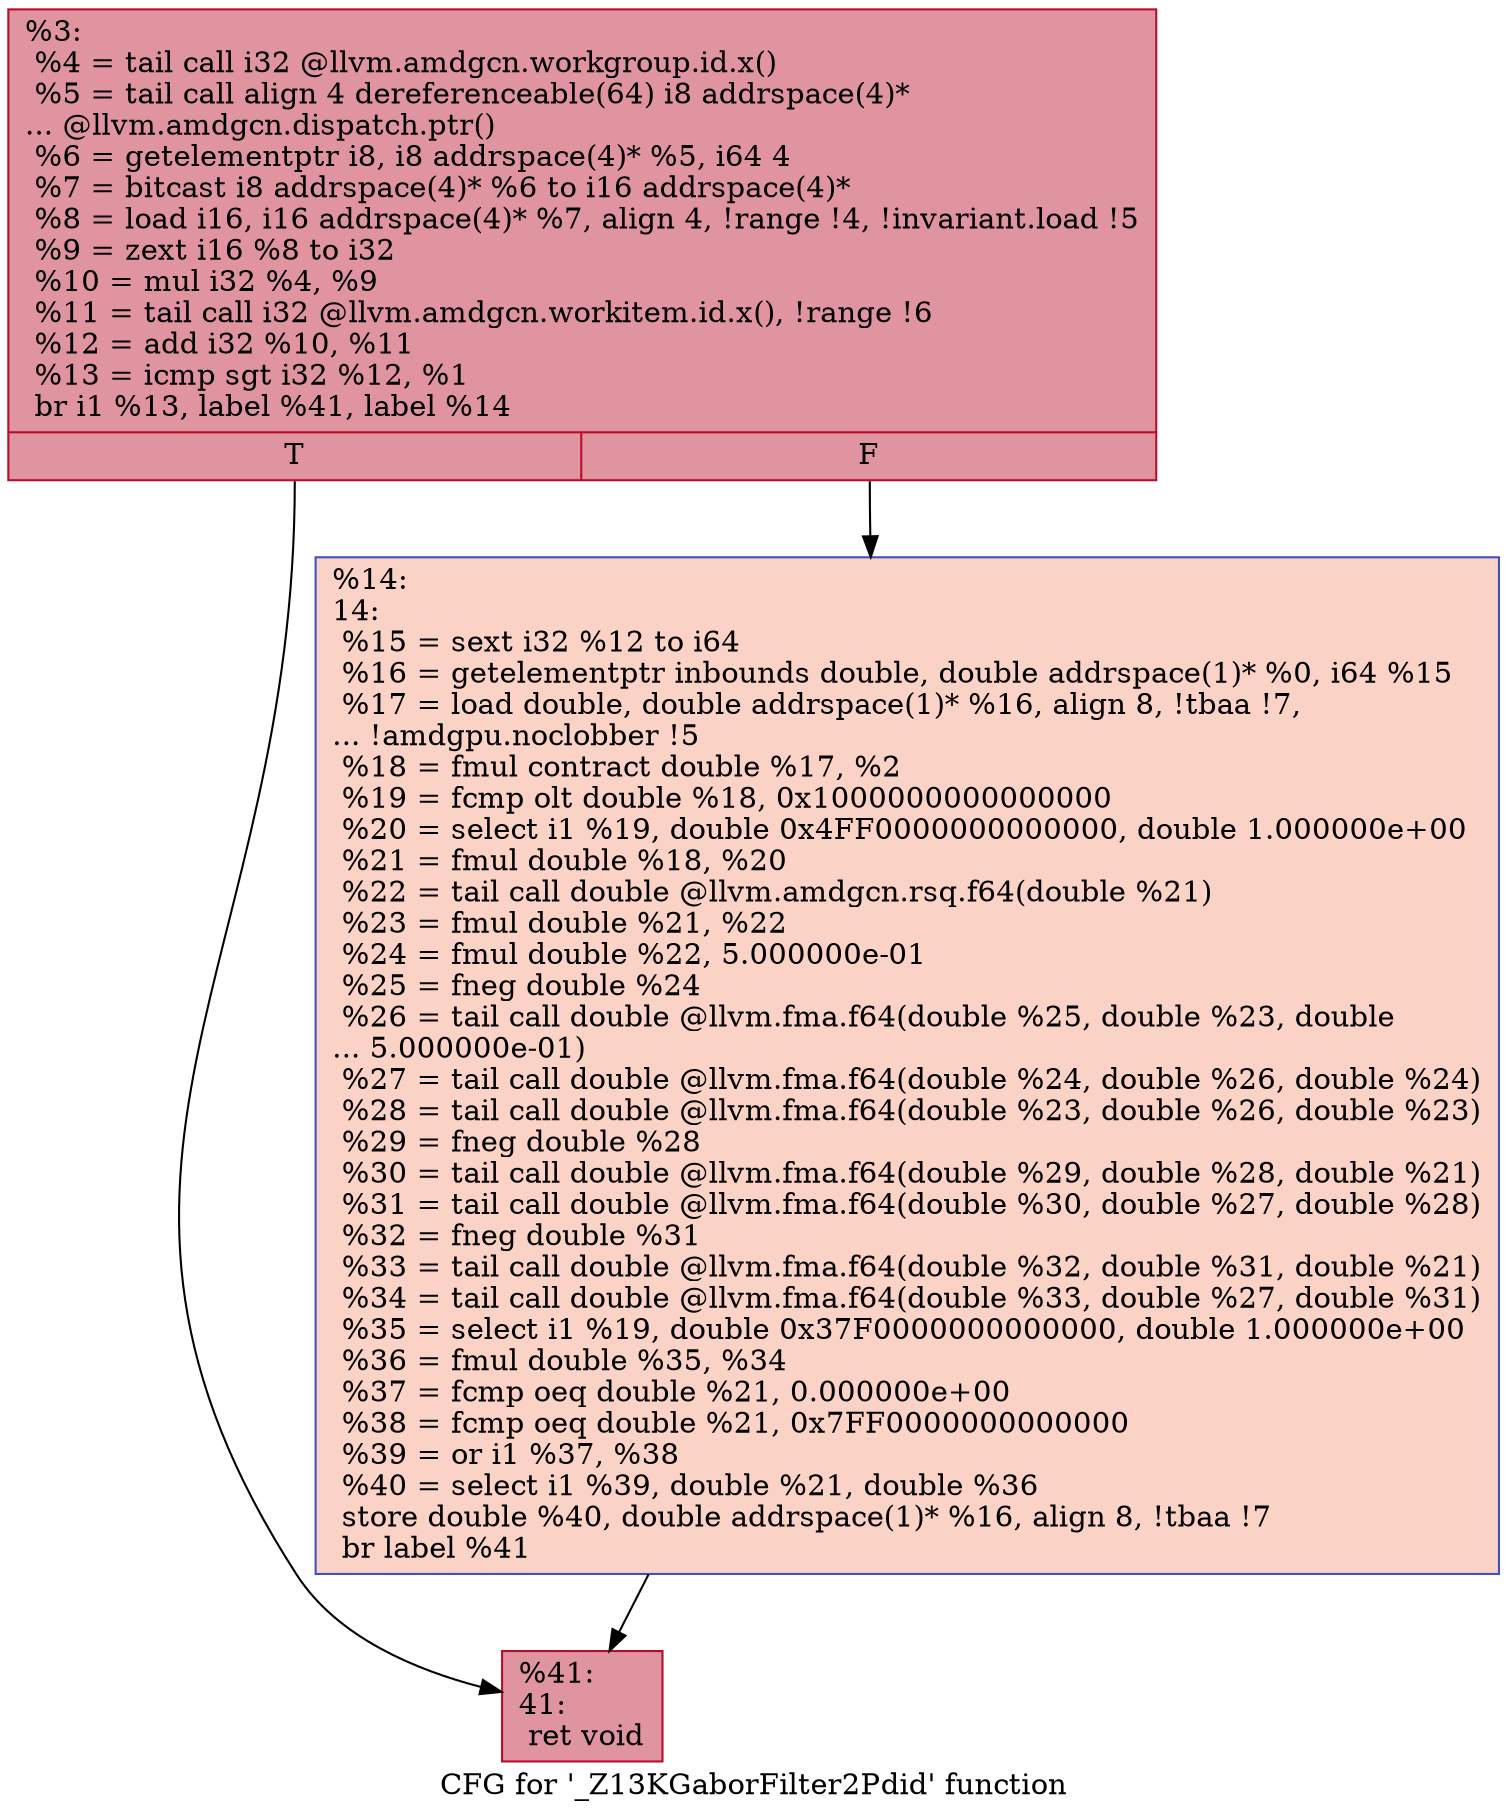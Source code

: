 digraph "CFG for '_Z13KGaborFilter2Pdid' function" {
	label="CFG for '_Z13KGaborFilter2Pdid' function";

	Node0x5db7580 [shape=record,color="#b70d28ff", style=filled, fillcolor="#b70d2870",label="{%3:\l  %4 = tail call i32 @llvm.amdgcn.workgroup.id.x()\l  %5 = tail call align 4 dereferenceable(64) i8 addrspace(4)*\l... @llvm.amdgcn.dispatch.ptr()\l  %6 = getelementptr i8, i8 addrspace(4)* %5, i64 4\l  %7 = bitcast i8 addrspace(4)* %6 to i16 addrspace(4)*\l  %8 = load i16, i16 addrspace(4)* %7, align 4, !range !4, !invariant.load !5\l  %9 = zext i16 %8 to i32\l  %10 = mul i32 %4, %9\l  %11 = tail call i32 @llvm.amdgcn.workitem.id.x(), !range !6\l  %12 = add i32 %10, %11\l  %13 = icmp sgt i32 %12, %1\l  br i1 %13, label %41, label %14\l|{<s0>T|<s1>F}}"];
	Node0x5db7580:s0 -> Node0x5db9450;
	Node0x5db7580:s1 -> Node0x5db94e0;
	Node0x5db94e0 [shape=record,color="#3d50c3ff", style=filled, fillcolor="#f59c7d70",label="{%14:\l14:                                               \l  %15 = sext i32 %12 to i64\l  %16 = getelementptr inbounds double, double addrspace(1)* %0, i64 %15\l  %17 = load double, double addrspace(1)* %16, align 8, !tbaa !7,\l... !amdgpu.noclobber !5\l  %18 = fmul contract double %17, %2\l  %19 = fcmp olt double %18, 0x1000000000000000\l  %20 = select i1 %19, double 0x4FF0000000000000, double 1.000000e+00\l  %21 = fmul double %18, %20\l  %22 = tail call double @llvm.amdgcn.rsq.f64(double %21)\l  %23 = fmul double %21, %22\l  %24 = fmul double %22, 5.000000e-01\l  %25 = fneg double %24\l  %26 = tail call double @llvm.fma.f64(double %25, double %23, double\l... 5.000000e-01)\l  %27 = tail call double @llvm.fma.f64(double %24, double %26, double %24)\l  %28 = tail call double @llvm.fma.f64(double %23, double %26, double %23)\l  %29 = fneg double %28\l  %30 = tail call double @llvm.fma.f64(double %29, double %28, double %21)\l  %31 = tail call double @llvm.fma.f64(double %30, double %27, double %28)\l  %32 = fneg double %31\l  %33 = tail call double @llvm.fma.f64(double %32, double %31, double %21)\l  %34 = tail call double @llvm.fma.f64(double %33, double %27, double %31)\l  %35 = select i1 %19, double 0x37F0000000000000, double 1.000000e+00\l  %36 = fmul double %35, %34\l  %37 = fcmp oeq double %21, 0.000000e+00\l  %38 = fcmp oeq double %21, 0x7FF0000000000000\l  %39 = or i1 %37, %38\l  %40 = select i1 %39, double %21, double %36\l  store double %40, double addrspace(1)* %16, align 8, !tbaa !7\l  br label %41\l}"];
	Node0x5db94e0 -> Node0x5db9450;
	Node0x5db9450 [shape=record,color="#b70d28ff", style=filled, fillcolor="#b70d2870",label="{%41:\l41:                                               \l  ret void\l}"];
}
